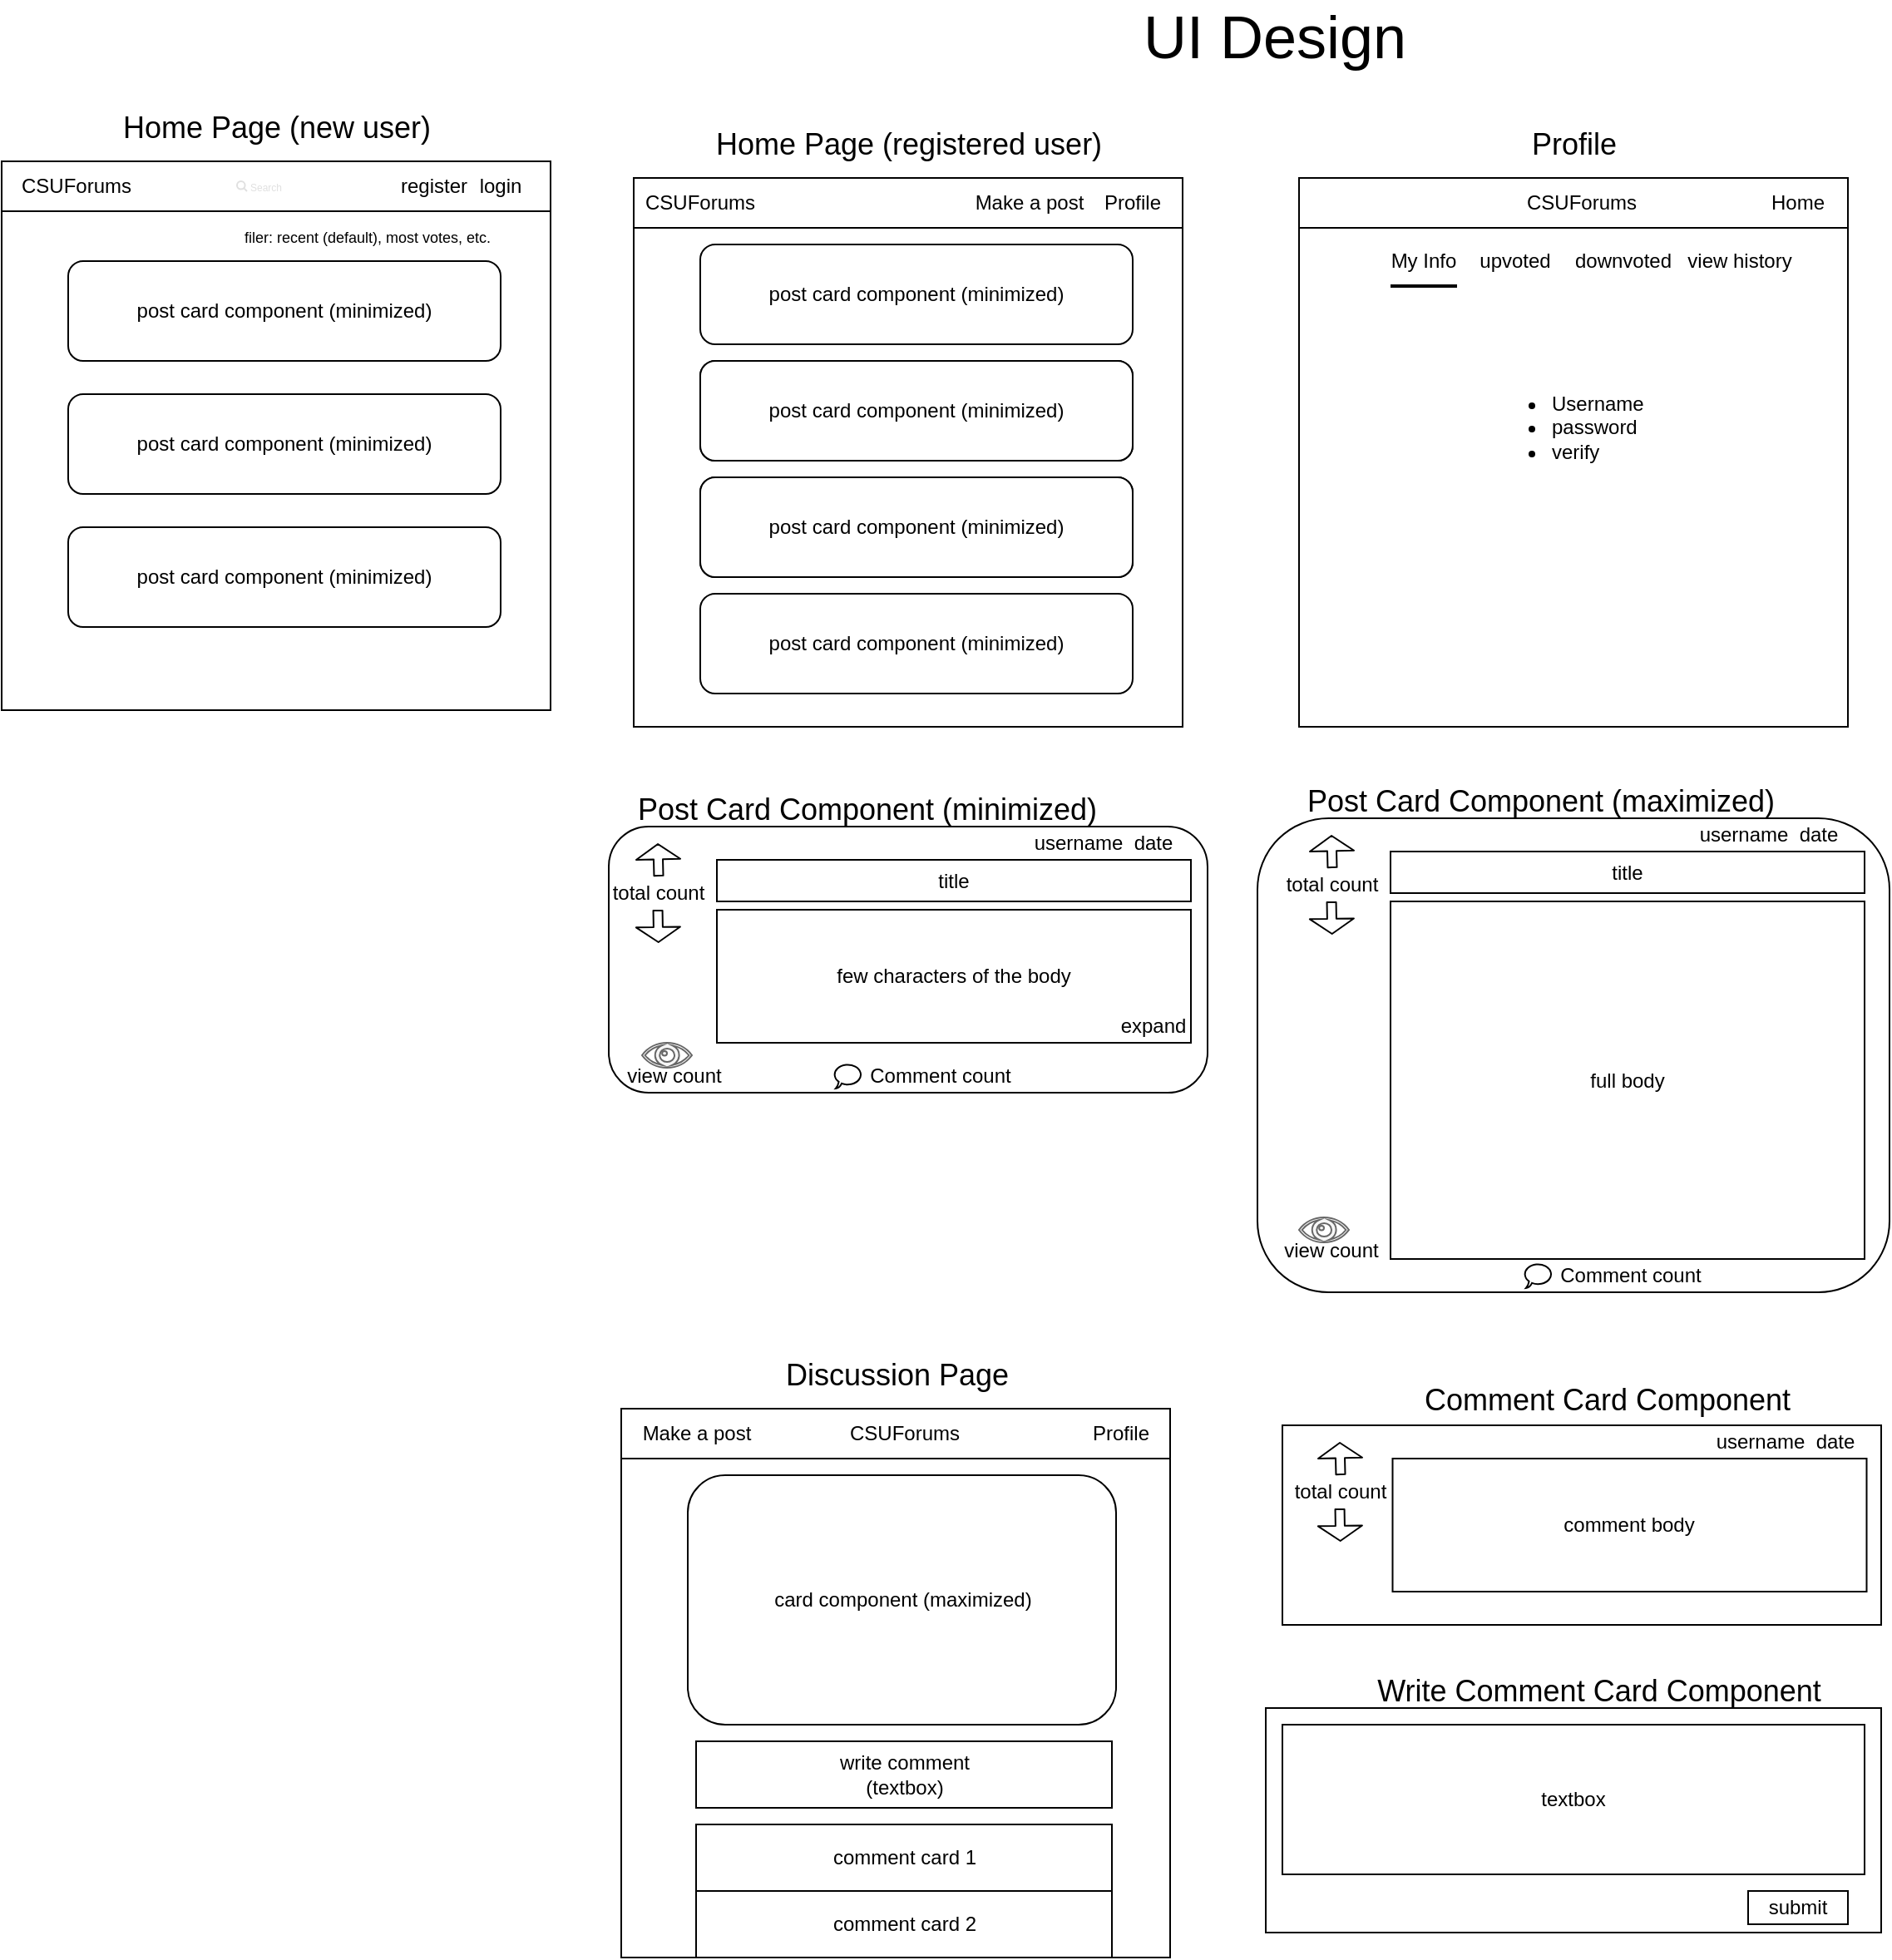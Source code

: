 <mxfile pages="4">
    <diagram id="Z6T3DnKWLvhdPRvYXyMb" name="UI Design">
        <mxGraphModel dx="1728" dy="591" grid="1" gridSize="10" guides="1" tooltips="1" connect="1" arrows="1" fold="1" page="1" pageScale="1" pageWidth="850" pageHeight="1100" math="0" shadow="0">
            <root>
                <mxCell id="0"/>
                <mxCell id="1" parent="0"/>
                <mxCell id="XId45q0S1seHopEYeAWh-126" value="" style="rounded=0;whiteSpace=wrap;html=1;" parent="1" vertex="1">
                    <mxGeometry x="430" y="870" width="360" height="120" as="geometry"/>
                </mxCell>
                <mxCell id="XId45q0S1seHopEYeAWh-1" value="&lt;font style=&quot;font-size: 36px&quot;&gt;UI Design&lt;/font&gt;" style="text;html=1;align=center;verticalAlign=middle;resizable=0;points=[];autosize=1;strokeColor=none;" parent="1" vertex="1">
                    <mxGeometry x="340" y="20" width="170" height="30" as="geometry"/>
                </mxCell>
                <mxCell id="XId45q0S1seHopEYeAWh-3" value="" style="whiteSpace=wrap;html=1;aspect=fixed;" parent="1" vertex="1">
                    <mxGeometry x="40" y="120" width="330" height="330" as="geometry"/>
                </mxCell>
                <mxCell id="XId45q0S1seHopEYeAWh-4" value="" style="rounded=0;whiteSpace=wrap;html=1;" parent="1" vertex="1">
                    <mxGeometry x="40" y="120" width="330" height="30" as="geometry"/>
                </mxCell>
                <mxCell id="XId45q0S1seHopEYeAWh-5" value="post card component (minimized)" style="rounded=1;whiteSpace=wrap;html=1;" parent="1" vertex="1">
                    <mxGeometry x="80" y="160" width="260" height="60" as="geometry"/>
                </mxCell>
                <mxCell id="XId45q0S1seHopEYeAWh-6" value="" style="rounded=1;whiteSpace=wrap;html=1;" parent="1" vertex="1">
                    <mxGeometry x="80" y="230" width="260" height="60" as="geometry"/>
                </mxCell>
                <mxCell id="XId45q0S1seHopEYeAWh-7" value="" style="rounded=1;whiteSpace=wrap;html=1;" parent="1" vertex="1">
                    <mxGeometry x="80" y="300" width="260" height="60" as="geometry"/>
                </mxCell>
                <mxCell id="XId45q0S1seHopEYeAWh-8" value="post card component (minimized)" style="rounded=1;whiteSpace=wrap;html=1;" parent="1" vertex="1">
                    <mxGeometry x="80" y="370" width="260" height="60" as="geometry"/>
                </mxCell>
                <mxCell id="XId45q0S1seHopEYeAWh-9" value="&lt;font style=&quot;font-size: 18px&quot;&gt;Home Page (registered user)&lt;/font&gt;" style="text;html=1;align=center;verticalAlign=middle;resizable=0;points=[];autosize=1;strokeColor=none;" parent="1" vertex="1">
                    <mxGeometry x="80" y="90" width="250" height="20" as="geometry"/>
                </mxCell>
                <mxCell id="XId45q0S1seHopEYeAWh-10" value="Profile&lt;span style=&quot;color: rgba(0 , 0 , 0 , 0) ; font-family: monospace ; font-size: 0px&quot;&gt;%3CmxGraphModel%3E%3Croot%3E%3CmxCell%20id%3D%220%22%2F%3E%3CmxCell%20id%3D%221%22%20parent%3D%220%22%2F%3E%3CmxCell%20id%3D%222%22%20value%3D%22%26lt%3Bfont%20style%3D%26quot%3Bfont-size%3A%2018px%26quot%3B%26gt%3BUI%20Design%26lt%3B%2Ffont%26gt%3B%22%20style%3D%22text%3Bhtml%3D1%3Balign%3Dcenter%3BverticalAlign%3Dmiddle%3Bresizable%3D0%3Bpoints%3D%5B%5D%3Bautosize%3D1%3BstrokeColor%3Dnone%3B%22%20vertex%3D%221%22%20parent%3D%221%22%3E%3CmxGeometry%20x%3D%2210%22%20y%3D%2220%22%20width%3D%2290%22%20height%3D%2220%22%20as%3D%22geometry%22%2F%3E%3C%2FmxCell%3E%3C%2Froot%3E%3C%2FmxGraphModel%3E&lt;/span&gt;" style="text;html=1;strokeColor=none;fillColor=none;align=center;verticalAlign=middle;whiteSpace=wrap;rounded=0;" parent="1" vertex="1">
                    <mxGeometry x="320" y="125" width="40" height="20" as="geometry"/>
                </mxCell>
                <mxCell id="XId45q0S1seHopEYeAWh-11" value="Make a post" style="text;html=1;strokeColor=none;fillColor=none;align=center;verticalAlign=middle;whiteSpace=wrap;rounded=0;" parent="1" vertex="1">
                    <mxGeometry x="242.5" y="125" width="70" height="20" as="geometry"/>
                </mxCell>
                <mxCell id="XId45q0S1seHopEYeAWh-12" value="CSUForums" style="text;html=1;strokeColor=none;fillColor=none;align=center;verticalAlign=middle;whiteSpace=wrap;rounded=0;" parent="1" vertex="1">
                    <mxGeometry x="45" y="125" width="70" height="20" as="geometry"/>
                </mxCell>
                <mxCell id="XId45q0S1seHopEYeAWh-13" value="&lt;font style=&quot;font-size: 18px&quot;&gt;Post Card Component (minimized)&lt;/font&gt;" style="text;html=1;align=center;verticalAlign=middle;resizable=0;points=[];autosize=1;strokeColor=none;" parent="1" vertex="1">
                    <mxGeometry x="35" y="490" width="290" height="20" as="geometry"/>
                </mxCell>
                <mxCell id="XId45q0S1seHopEYeAWh-15" value="" style="whiteSpace=wrap;html=1;aspect=fixed;" parent="1" vertex="1">
                    <mxGeometry x="440" y="120" width="330" height="330" as="geometry"/>
                </mxCell>
                <mxCell id="XId45q0S1seHopEYeAWh-16" value="" style="rounded=0;whiteSpace=wrap;html=1;" parent="1" vertex="1">
                    <mxGeometry x="440" y="120" width="330" height="30" as="geometry"/>
                </mxCell>
                <mxCell id="XId45q0S1seHopEYeAWh-21" value="&lt;font style=&quot;font-size: 18px&quot;&gt;Profile&lt;/font&gt;" style="text;html=1;align=center;verticalAlign=middle;resizable=0;points=[];autosize=1;strokeColor=none;" parent="1" vertex="1">
                    <mxGeometry x="570" y="90" width="70" height="20" as="geometry"/>
                </mxCell>
                <mxCell id="XId45q0S1seHopEYeAWh-22" value="Home" style="text;html=1;strokeColor=none;fillColor=none;align=center;verticalAlign=middle;whiteSpace=wrap;rounded=0;" parent="1" vertex="1">
                    <mxGeometry x="720" y="125" width="40" height="20" as="geometry"/>
                </mxCell>
                <mxCell id="XId45q0S1seHopEYeAWh-24" value="CSUForums" style="text;html=1;strokeColor=none;fillColor=none;align=center;verticalAlign=middle;whiteSpace=wrap;rounded=0;" parent="1" vertex="1">
                    <mxGeometry x="575" y="125" width="70" height="20" as="geometry"/>
                </mxCell>
                <mxCell id="XId45q0S1seHopEYeAWh-32" value="post card component (minimized)" style="rounded=1;whiteSpace=wrap;html=1;" parent="1" vertex="1">
                    <mxGeometry x="80" y="230" width="260" height="60" as="geometry"/>
                </mxCell>
                <mxCell id="XId45q0S1seHopEYeAWh-33" value="post card component (minimized)" style="rounded=1;whiteSpace=wrap;html=1;" parent="1" vertex="1">
                    <mxGeometry x="80" y="300" width="260" height="60" as="geometry"/>
                </mxCell>
                <mxCell id="XId45q0S1seHopEYeAWh-37" value="upvoted" style="text;html=1;strokeColor=none;fillColor=none;align=center;verticalAlign=middle;whiteSpace=wrap;rounded=0;" parent="1" vertex="1">
                    <mxGeometry x="535" y="160" width="70" height="20" as="geometry"/>
                </mxCell>
                <mxCell id="XId45q0S1seHopEYeAWh-38" value="downvoted" style="text;html=1;strokeColor=none;fillColor=none;align=center;verticalAlign=middle;whiteSpace=wrap;rounded=0;" parent="1" vertex="1">
                    <mxGeometry x="600" y="160" width="70" height="20" as="geometry"/>
                </mxCell>
                <mxCell id="XId45q0S1seHopEYeAWh-39" value="view history" style="text;html=1;strokeColor=none;fillColor=none;align=center;verticalAlign=middle;whiteSpace=wrap;rounded=0;" parent="1" vertex="1">
                    <mxGeometry x="670" y="160" width="70" height="20" as="geometry"/>
                </mxCell>
                <mxCell id="XId45q0S1seHopEYeAWh-40" value="" style="line;strokeWidth=2;html=1;" parent="1" vertex="1">
                    <mxGeometry x="495" y="180" width="40" height="10" as="geometry"/>
                </mxCell>
                <mxCell id="XId45q0S1seHopEYeAWh-41" value="My Info" style="text;html=1;strokeColor=none;fillColor=none;align=center;verticalAlign=middle;whiteSpace=wrap;rounded=0;" parent="1" vertex="1">
                    <mxGeometry x="480" y="160" width="70" height="20" as="geometry"/>
                </mxCell>
                <mxCell id="XId45q0S1seHopEYeAWh-42" value="&lt;ul&gt;&lt;li&gt;Username&lt;/li&gt;&lt;li&gt;password&lt;/li&gt;&lt;li&gt;verify&lt;/li&gt;&lt;/ul&gt;" style="text;strokeColor=none;fillColor=none;html=1;whiteSpace=wrap;verticalAlign=middle;overflow=hidden;" parent="1" vertex="1">
                    <mxGeometry x="550" y="230" width="100" height="80" as="geometry"/>
                </mxCell>
                <mxCell id="XId45q0S1seHopEYeAWh-43" value="" style="rounded=1;whiteSpace=wrap;html=1;" parent="1" vertex="1">
                    <mxGeometry x="25" y="510" width="360" height="160" as="geometry"/>
                </mxCell>
                <mxCell id="XId45q0S1seHopEYeAWh-48" value="" style="shape=flexArrow;endArrow=classic;html=1;width=5.517;endSize=2.738;" parent="1" edge="1">
                    <mxGeometry width="50" height="50" relative="1" as="geometry">
                        <mxPoint x="55" y="540" as="sourcePoint"/>
                        <mxPoint x="54.52" y="520" as="targetPoint"/>
                    </mxGeometry>
                </mxCell>
                <mxCell id="XId45q0S1seHopEYeAWh-49" value="" style="shape=flexArrow;endArrow=classic;html=1;width=5.517;endSize=2.683;" parent="1" edge="1">
                    <mxGeometry width="50" height="50" relative="1" as="geometry">
                        <mxPoint x="54.52" y="560" as="sourcePoint"/>
                        <mxPoint x="54.86" y="580" as="targetPoint"/>
                    </mxGeometry>
                </mxCell>
                <mxCell id="XId45q0S1seHopEYeAWh-53" value="total count" style="text;html=1;strokeColor=none;fillColor=none;align=center;verticalAlign=middle;whiteSpace=wrap;rounded=0;" parent="1" vertex="1">
                    <mxGeometry x="25" y="545" width="60" height="10" as="geometry"/>
                </mxCell>
                <mxCell id="XId45q0S1seHopEYeAWh-55" value="title" style="rounded=0;whiteSpace=wrap;html=1;" parent="1" vertex="1">
                    <mxGeometry x="90" y="530" width="285" height="25" as="geometry"/>
                </mxCell>
                <mxCell id="XId45q0S1seHopEYeAWh-56" value="few characters of the body" style="rounded=0;whiteSpace=wrap;html=1;" parent="1" vertex="1">
                    <mxGeometry x="90" y="560" width="285" height="80" as="geometry"/>
                </mxCell>
                <mxCell id="XId45q0S1seHopEYeAWh-57" value="Comment count" style="text;html=1;strokeColor=none;fillColor=none;align=center;verticalAlign=middle;whiteSpace=wrap;rounded=0;" parent="1" vertex="1">
                    <mxGeometry x="177.5" y="650" width="92.5" height="20" as="geometry"/>
                </mxCell>
                <mxCell id="XId45q0S1seHopEYeAWh-59" value="" style="shape=mxgraph.signs.healthcare.eye;html=1;pointerEvents=1;fillColor=#f5f5f5;strokeColor=#666666;verticalLabelPosition=bottom;verticalAlign=top;align=center;fontColor=#333333;" parent="1" vertex="1">
                    <mxGeometry x="45" y="640" width="30" height="15" as="geometry"/>
                </mxCell>
                <mxCell id="XId45q0S1seHopEYeAWh-63" value="view count" style="text;html=1;strokeColor=none;fillColor=none;align=center;verticalAlign=middle;whiteSpace=wrap;rounded=0;" parent="1" vertex="1">
                    <mxGeometry x="32.5" y="655" width="62.5" height="10" as="geometry"/>
                </mxCell>
                <mxCell id="XId45q0S1seHopEYeAWh-71" value="username" style="text;html=1;strokeColor=none;fillColor=none;align=center;verticalAlign=middle;whiteSpace=wrap;rounded=0;" parent="1" vertex="1">
                    <mxGeometry x="300" y="510" width="15" height="20" as="geometry"/>
                </mxCell>
                <mxCell id="XId45q0S1seHopEYeAWh-72" value="&lt;font style=&quot;font-size: 18px&quot;&gt;Post Card Component (maximized)&lt;/font&gt;" style="text;html=1;align=center;verticalAlign=middle;resizable=0;points=[];autosize=1;strokeColor=none;" parent="1" vertex="1">
                    <mxGeometry x="435" y="485" width="300" height="20" as="geometry"/>
                </mxCell>
                <mxCell id="XId45q0S1seHopEYeAWh-73" value="" style="rounded=1;whiteSpace=wrap;html=1;" parent="1" vertex="1">
                    <mxGeometry x="415" y="505" width="380" height="285" as="geometry"/>
                </mxCell>
                <mxCell id="XId45q0S1seHopEYeAWh-74" value="" style="shape=flexArrow;endArrow=classic;html=1;width=5.517;endSize=2.738;" parent="1" edge="1">
                    <mxGeometry width="50" height="50" relative="1" as="geometry">
                        <mxPoint x="460" y="535" as="sourcePoint"/>
                        <mxPoint x="459.52" y="515" as="targetPoint"/>
                    </mxGeometry>
                </mxCell>
                <mxCell id="XId45q0S1seHopEYeAWh-75" value="" style="shape=flexArrow;endArrow=classic;html=1;width=5.517;endSize=2.683;" parent="1" edge="1">
                    <mxGeometry width="50" height="50" relative="1" as="geometry">
                        <mxPoint x="459.52" y="555" as="sourcePoint"/>
                        <mxPoint x="459.86" y="575" as="targetPoint"/>
                    </mxGeometry>
                </mxCell>
                <mxCell id="XId45q0S1seHopEYeAWh-76" value="total count" style="text;html=1;strokeColor=none;fillColor=none;align=center;verticalAlign=middle;whiteSpace=wrap;rounded=0;" parent="1" vertex="1">
                    <mxGeometry x="430" y="540" width="60" height="10" as="geometry"/>
                </mxCell>
                <mxCell id="XId45q0S1seHopEYeAWh-77" value="title" style="rounded=0;whiteSpace=wrap;html=1;" parent="1" vertex="1">
                    <mxGeometry x="495" y="525" width="285" height="25" as="geometry"/>
                </mxCell>
                <mxCell id="XId45q0S1seHopEYeAWh-78" value="full body" style="rounded=0;whiteSpace=wrap;html=1;" parent="1" vertex="1">
                    <mxGeometry x="495" y="555" width="285" height="215" as="geometry"/>
                </mxCell>
                <mxCell id="XId45q0S1seHopEYeAWh-80" value="" style="shape=mxgraph.signs.healthcare.eye;html=1;pointerEvents=1;fillColor=#f5f5f5;strokeColor=#666666;verticalLabelPosition=bottom;verticalAlign=top;align=center;fontColor=#333333;" parent="1" vertex="1">
                    <mxGeometry x="440" y="745" width="30" height="15" as="geometry"/>
                </mxCell>
                <mxCell id="XId45q0S1seHopEYeAWh-81" value="view count" style="text;html=1;strokeColor=none;fillColor=none;align=center;verticalAlign=middle;whiteSpace=wrap;rounded=0;" parent="1" vertex="1">
                    <mxGeometry x="427.5" y="760" width="62.5" height="10" as="geometry"/>
                </mxCell>
                <mxCell id="XId45q0S1seHopEYeAWh-85" value="" style="whiteSpace=wrap;html=1;shape=mxgraph.basic.oval_callout" parent="1" vertex="1">
                    <mxGeometry x="160" y="652.5" width="17.5" height="15" as="geometry"/>
                </mxCell>
                <mxCell id="XId45q0S1seHopEYeAWh-87" value="Comment count" style="text;html=1;strokeColor=none;fillColor=none;align=center;verticalAlign=middle;whiteSpace=wrap;rounded=0;" parent="1" vertex="1">
                    <mxGeometry x="592.5" y="770" width="92.5" height="20" as="geometry"/>
                </mxCell>
                <mxCell id="XId45q0S1seHopEYeAWh-88" value="" style="whiteSpace=wrap;html=1;shape=mxgraph.basic.oval_callout" parent="1" vertex="1">
                    <mxGeometry x="575" y="772.5" width="17.5" height="15" as="geometry"/>
                </mxCell>
                <mxCell id="XId45q0S1seHopEYeAWh-89" value="expand" style="text;html=1;strokeColor=none;fillColor=none;align=center;verticalAlign=middle;whiteSpace=wrap;rounded=0;" parent="1" vertex="1">
                    <mxGeometry x="345" y="620" width="15" height="20" as="geometry"/>
                </mxCell>
                <mxCell id="XId45q0S1seHopEYeAWh-90" value="date" style="text;html=1;strokeColor=none;fillColor=none;align=center;verticalAlign=middle;whiteSpace=wrap;rounded=0;" parent="1" vertex="1">
                    <mxGeometry x="345" y="510" width="15" height="20" as="geometry"/>
                </mxCell>
                <mxCell id="XId45q0S1seHopEYeAWh-95" value="username" style="text;html=1;strokeColor=none;fillColor=none;align=center;verticalAlign=middle;whiteSpace=wrap;rounded=0;" parent="1" vertex="1">
                    <mxGeometry x="700" y="505" width="15" height="20" as="geometry"/>
                </mxCell>
                <mxCell id="XId45q0S1seHopEYeAWh-96" value="date" style="text;html=1;strokeColor=none;fillColor=none;align=center;verticalAlign=middle;whiteSpace=wrap;rounded=0;" parent="1" vertex="1">
                    <mxGeometry x="745" y="505" width="15" height="20" as="geometry"/>
                </mxCell>
                <mxCell id="XId45q0S1seHopEYeAWh-97" value="" style="whiteSpace=wrap;html=1;aspect=fixed;" parent="1" vertex="1">
                    <mxGeometry x="32.5" y="860" width="330" height="330" as="geometry"/>
                </mxCell>
                <mxCell id="XId45q0S1seHopEYeAWh-98" value="" style="rounded=0;whiteSpace=wrap;html=1;" parent="1" vertex="1">
                    <mxGeometry x="32.5" y="860" width="330" height="30" as="geometry"/>
                </mxCell>
                <mxCell id="XId45q0S1seHopEYeAWh-99" value="card component (maximized)" style="rounded=1;whiteSpace=wrap;html=1;" parent="1" vertex="1">
                    <mxGeometry x="72.5" y="900" width="257.5" height="150" as="geometry"/>
                </mxCell>
                <mxCell id="XId45q0S1seHopEYeAWh-103" value="&lt;font style=&quot;font-size: 18px&quot;&gt;Discussion Page&lt;/font&gt;" style="text;html=1;align=center;verticalAlign=middle;resizable=0;points=[];autosize=1;strokeColor=none;" parent="1" vertex="1">
                    <mxGeometry x="122.5" y="830" width="150" height="20" as="geometry"/>
                </mxCell>
                <mxCell id="XId45q0S1seHopEYeAWh-104" value="Profile&lt;span style=&quot;color: rgba(0 , 0 , 0 , 0) ; font-family: monospace ; font-size: 0px&quot;&gt;%3CmxGraphModel%3E%3Croot%3E%3CmxCell%20id%3D%220%22%2F%3E%3CmxCell%20id%3D%221%22%20parent%3D%220%22%2F%3E%3CmxCell%20id%3D%222%22%20value%3D%22%26lt%3Bfont%20style%3D%26quot%3Bfont-size%3A%2018px%26quot%3B%26gt%3BUI%20Design%26lt%3B%2Ffont%26gt%3B%22%20style%3D%22text%3Bhtml%3D1%3Balign%3Dcenter%3BverticalAlign%3Dmiddle%3Bresizable%3D0%3Bpoints%3D%5B%5D%3Bautosize%3D1%3BstrokeColor%3Dnone%3B%22%20vertex%3D%221%22%20parent%3D%221%22%3E%3CmxGeometry%20x%3D%2210%22%20y%3D%2220%22%20width%3D%2290%22%20height%3D%2220%22%20as%3D%22geometry%22%2F%3E%3C%2FmxCell%3E%3C%2Froot%3E%3C%2FmxGraphModel%3E&lt;/span&gt;" style="text;html=1;strokeColor=none;fillColor=none;align=center;verticalAlign=middle;whiteSpace=wrap;rounded=0;" parent="1" vertex="1">
                    <mxGeometry x="312.5" y="865" width="40" height="20" as="geometry"/>
                </mxCell>
                <mxCell id="XId45q0S1seHopEYeAWh-105" value="Make a post" style="text;html=1;strokeColor=none;fillColor=none;align=center;verticalAlign=middle;whiteSpace=wrap;rounded=0;" parent="1" vertex="1">
                    <mxGeometry x="42.5" y="865" width="70" height="20" as="geometry"/>
                </mxCell>
                <mxCell id="XId45q0S1seHopEYeAWh-106" value="CSUForums" style="text;html=1;strokeColor=none;fillColor=none;align=center;verticalAlign=middle;whiteSpace=wrap;rounded=0;" parent="1" vertex="1">
                    <mxGeometry x="167.5" y="865" width="70" height="20" as="geometry"/>
                </mxCell>
                <mxCell id="XId45q0S1seHopEYeAWh-109" value="write comment&lt;br&gt;(textbox)" style="rounded=0;whiteSpace=wrap;html=1;" parent="1" vertex="1">
                    <mxGeometry x="77.5" y="1060" width="250" height="40" as="geometry"/>
                </mxCell>
                <mxCell id="XId45q0S1seHopEYeAWh-111" value="comment card 1" style="rounded=0;whiteSpace=wrap;html=1;" parent="1" vertex="1">
                    <mxGeometry x="77.5" y="1110" width="250" height="40" as="geometry"/>
                </mxCell>
                <mxCell id="XId45q0S1seHopEYeAWh-112" value="&lt;font style=&quot;font-size: 18px&quot;&gt;Comment Card Component&lt;/font&gt;" style="text;html=1;align=center;verticalAlign=middle;resizable=0;points=[];autosize=1;strokeColor=none;" parent="1" vertex="1">
                    <mxGeometry x="505" y="845" width="240" height="20" as="geometry"/>
                </mxCell>
                <mxCell id="XId45q0S1seHopEYeAWh-114" value="" style="shape=flexArrow;endArrow=classic;html=1;width=5.517;endSize=2.738;" parent="1" edge="1">
                    <mxGeometry width="50" height="50" relative="1" as="geometry">
                        <mxPoint x="465" y="900" as="sourcePoint"/>
                        <mxPoint x="464.52" y="880" as="targetPoint"/>
                    </mxGeometry>
                </mxCell>
                <mxCell id="XId45q0S1seHopEYeAWh-115" value="" style="shape=flexArrow;endArrow=classic;html=1;width=5.517;endSize=2.683;" parent="1" edge="1">
                    <mxGeometry width="50" height="50" relative="1" as="geometry">
                        <mxPoint x="464.52" y="920" as="sourcePoint"/>
                        <mxPoint x="464.86" y="940" as="targetPoint"/>
                    </mxGeometry>
                </mxCell>
                <mxCell id="XId45q0S1seHopEYeAWh-116" value="total count" style="text;html=1;strokeColor=none;fillColor=none;align=center;verticalAlign=middle;whiteSpace=wrap;rounded=0;" parent="1" vertex="1">
                    <mxGeometry x="435" y="905" width="60" height="10" as="geometry"/>
                </mxCell>
                <mxCell id="XId45q0S1seHopEYeAWh-118" value="comment body" style="rounded=0;whiteSpace=wrap;html=1;" parent="1" vertex="1">
                    <mxGeometry x="496.25" y="890" width="285" height="80" as="geometry"/>
                </mxCell>
                <mxCell id="XId45q0S1seHopEYeAWh-122" value="username" style="text;html=1;strokeColor=none;fillColor=none;align=center;verticalAlign=middle;whiteSpace=wrap;rounded=0;" parent="1" vertex="1">
                    <mxGeometry x="710" y="870" width="15" height="20" as="geometry"/>
                </mxCell>
                <mxCell id="XId45q0S1seHopEYeAWh-125" value="date" style="text;html=1;strokeColor=none;fillColor=none;align=center;verticalAlign=middle;whiteSpace=wrap;rounded=0;" parent="1" vertex="1">
                    <mxGeometry x="755" y="870" width="15" height="20" as="geometry"/>
                </mxCell>
                <mxCell id="8osFbQl374C7OsT0EhvQ-1" value="comment card 2" style="rounded=0;whiteSpace=wrap;html=1;" parent="1" vertex="1">
                    <mxGeometry x="77.5" y="1150" width="250" height="40" as="geometry"/>
                </mxCell>
                <mxCell id="8osFbQl374C7OsT0EhvQ-2" value="" style="rounded=0;whiteSpace=wrap;html=1;" parent="1" vertex="1">
                    <mxGeometry x="420" y="1040" width="370" height="135" as="geometry"/>
                </mxCell>
                <mxCell id="8osFbQl374C7OsT0EhvQ-3" value="&lt;font style=&quot;font-size: 18px&quot;&gt;Write Comment Card Component&lt;/font&gt;" style="text;html=1;align=center;verticalAlign=middle;resizable=0;points=[];autosize=1;strokeColor=none;" parent="1" vertex="1">
                    <mxGeometry x="480" y="1020" width="280" height="20" as="geometry"/>
                </mxCell>
                <mxCell id="8osFbQl374C7OsT0EhvQ-7" value="textbox" style="rounded=0;whiteSpace=wrap;html=1;" parent="1" vertex="1">
                    <mxGeometry x="430" y="1050" width="350" height="90" as="geometry"/>
                </mxCell>
                <mxCell id="8osFbQl374C7OsT0EhvQ-10" value="submit" style="rounded=0;whiteSpace=wrap;html=1;" parent="1" vertex="1">
                    <mxGeometry x="710" y="1150" width="60" height="20" as="geometry"/>
                </mxCell>
                <mxCell id="2" value="" style="whiteSpace=wrap;html=1;aspect=fixed;" vertex="1" parent="1">
                    <mxGeometry x="-340" y="110" width="330" height="330" as="geometry"/>
                </mxCell>
                <mxCell id="3" value="" style="rounded=0;whiteSpace=wrap;html=1;" vertex="1" parent="1">
                    <mxGeometry x="-340" y="110" width="330" height="30" as="geometry"/>
                </mxCell>
                <mxCell id="7" value="post card component (minimized)" style="rounded=1;whiteSpace=wrap;html=1;" vertex="1" parent="1">
                    <mxGeometry x="-300" y="330" width="260" height="60" as="geometry"/>
                </mxCell>
                <mxCell id="8" value="&lt;font style=&quot;font-size: 18px&quot;&gt;Home Page (new user)&lt;/font&gt;" style="text;html=1;align=center;verticalAlign=middle;resizable=0;points=[];autosize=1;strokeColor=none;" vertex="1" parent="1">
                    <mxGeometry x="-275" y="80" width="200" height="20" as="geometry"/>
                </mxCell>
                <mxCell id="9" value="login" style="text;html=1;strokeColor=none;fillColor=none;align=center;verticalAlign=middle;whiteSpace=wrap;rounded=0;" vertex="1" parent="1">
                    <mxGeometry x="-60" y="115" width="40" height="20" as="geometry"/>
                </mxCell>
                <mxCell id="11" value="CSUForums" style="text;html=1;strokeColor=none;fillColor=none;align=center;verticalAlign=middle;whiteSpace=wrap;rounded=0;" vertex="1" parent="1">
                    <mxGeometry x="-330" y="115" width="70" height="20" as="geometry"/>
                </mxCell>
                <mxCell id="12" value="post card component (minimized)" style="rounded=1;whiteSpace=wrap;html=1;" vertex="1" parent="1">
                    <mxGeometry x="-300" y="170" width="260" height="60" as="geometry"/>
                </mxCell>
                <mxCell id="13" value="post card component (minimized)" style="rounded=1;whiteSpace=wrap;html=1;" vertex="1" parent="1">
                    <mxGeometry x="-300" y="250" width="260" height="60" as="geometry"/>
                </mxCell>
                <mxCell id="14" value="register" style="text;html=1;strokeColor=none;fillColor=none;align=center;verticalAlign=middle;whiteSpace=wrap;rounded=0;" vertex="1" parent="1">
                    <mxGeometry x="-100" y="115" width="40" height="20" as="geometry"/>
                </mxCell>
                <mxCell id="16" value="" style="shape=rect;strokeColor=none;fillColor=none;" vertex="1" parent="1">
                    <mxGeometry x="-250" y="115" width="137" height="20" as="geometry"/>
                </mxCell>
                <mxCell id="17" value="" style="html=1;strokeWidth=1;shadow=0;dashed=0;shape=mxgraph.ios7ui.marginRect;rx=3;ry=3;rectMargin=5;strokeColor=none;" vertex="1" parent="16">
                    <mxGeometry width="137" height="20" as="geometry"/>
                </mxCell>
                <mxCell id="18" value="Search" style="shape=mxgraph.ios7.icons.looking_glass;strokeColor=#e0e0e0;fillColor=none;fontColor=#e0e0e0;labelPosition=right;verticalLabelPosition=middle;align=left;verticalAlign=middle;fontSize=6;fontStyle=0;spacingTop=2;" vertex="1" parent="16">
                    <mxGeometry x="0.5" y="0.5" width="6" height="6" relative="1" as="geometry">
                        <mxPoint x="-17" y="-3" as="offset"/>
                    </mxGeometry>
                </mxCell>
                <mxCell id="22" value="&lt;font style=&quot;font-size: 9px&quot;&gt;filer: recent (default), most votes, etc.&lt;br&gt;&lt;/font&gt;" style="text;html=1;strokeColor=none;fillColor=none;align=center;verticalAlign=middle;whiteSpace=wrap;rounded=0;" vertex="1" parent="1">
                    <mxGeometry x="-200" y="145" width="160" height="20" as="geometry"/>
                </mxCell>
            </root>
        </mxGraphModel>
    </diagram>
    <diagram id="l8Y6YyyhgrC-x_ocYLbs" name="Database Design">
        <mxGraphModel dx="1107" dy="902" grid="1" gridSize="10" guides="1" tooltips="1" connect="1" arrows="1" fold="1" page="1" pageScale="1" pageWidth="850" pageHeight="1100" math="0" shadow="0">
            <root>
                <mxCell id="GSYnNAoyOlq5wy5UmiM3-0"/>
                <mxCell id="GSYnNAoyOlq5wy5UmiM3-1" parent="GSYnNAoyOlq5wy5UmiM3-0"/>
                <mxCell id="bLPFvPyTOIOqSBMOL_Vs-0" value="Users" style="shape=table;startSize=30;container=1;collapsible=1;childLayout=tableLayout;fixedRows=1;rowLines=0;fontStyle=1;align=center;resizeLast=1;" parent="GSYnNAoyOlq5wy5UmiM3-1" vertex="1">
                    <mxGeometry x="40" y="60" width="180" height="160" as="geometry"/>
                </mxCell>
                <mxCell id="bLPFvPyTOIOqSBMOL_Vs-1" value="" style="shape=partialRectangle;collapsible=0;dropTarget=0;pointerEvents=0;fillColor=none;top=0;left=0;bottom=1;right=0;points=[[0,0.5],[1,0.5]];portConstraint=eastwest;" parent="bLPFvPyTOIOqSBMOL_Vs-0" vertex="1">
                    <mxGeometry y="30" width="180" height="30" as="geometry"/>
                </mxCell>
                <mxCell id="bLPFvPyTOIOqSBMOL_Vs-2" value="PK" style="shape=partialRectangle;connectable=0;fillColor=none;top=0;left=0;bottom=0;right=0;fontStyle=1;overflow=hidden;" parent="bLPFvPyTOIOqSBMOL_Vs-1" vertex="1">
                    <mxGeometry width="30" height="30" as="geometry"/>
                </mxCell>
                <mxCell id="bLPFvPyTOIOqSBMOL_Vs-3" value="UserID" style="shape=partialRectangle;connectable=0;fillColor=none;top=0;left=0;bottom=0;right=0;align=left;spacingLeft=6;fontStyle=5;overflow=hidden;" parent="bLPFvPyTOIOqSBMOL_Vs-1" vertex="1">
                    <mxGeometry x="30" width="150" height="30" as="geometry"/>
                </mxCell>
                <mxCell id="bLPFvPyTOIOqSBMOL_Vs-4" value="" style="shape=partialRectangle;collapsible=0;dropTarget=0;pointerEvents=0;fillColor=none;top=0;left=0;bottom=0;right=0;points=[[0,0.5],[1,0.5]];portConstraint=eastwest;" parent="bLPFvPyTOIOqSBMOL_Vs-0" vertex="1">
                    <mxGeometry y="60" width="180" height="30" as="geometry"/>
                </mxCell>
                <mxCell id="bLPFvPyTOIOqSBMOL_Vs-5" value="" style="shape=partialRectangle;connectable=0;fillColor=none;top=0;left=0;bottom=0;right=0;editable=1;overflow=hidden;" parent="bLPFvPyTOIOqSBMOL_Vs-4" vertex="1">
                    <mxGeometry width="30" height="30" as="geometry"/>
                </mxCell>
                <mxCell id="bLPFvPyTOIOqSBMOL_Vs-6" value="Username    " style="shape=partialRectangle;connectable=0;fillColor=none;top=0;left=0;bottom=0;right=0;align=left;spacingLeft=6;overflow=hidden;" parent="bLPFvPyTOIOqSBMOL_Vs-4" vertex="1">
                    <mxGeometry x="30" width="150" height="30" as="geometry"/>
                </mxCell>
                <mxCell id="bLPFvPyTOIOqSBMOL_Vs-7" value="" style="shape=partialRectangle;collapsible=0;dropTarget=0;pointerEvents=0;fillColor=none;top=0;left=0;bottom=0;right=0;points=[[0,0.5],[1,0.5]];portConstraint=eastwest;" parent="bLPFvPyTOIOqSBMOL_Vs-0" vertex="1">
                    <mxGeometry y="90" width="180" height="30" as="geometry"/>
                </mxCell>
                <mxCell id="bLPFvPyTOIOqSBMOL_Vs-8" value="" style="shape=partialRectangle;connectable=0;fillColor=none;top=0;left=0;bottom=0;right=0;editable=1;overflow=hidden;" parent="bLPFvPyTOIOqSBMOL_Vs-7" vertex="1">
                    <mxGeometry width="30" height="30" as="geometry"/>
                </mxCell>
                <mxCell id="bLPFvPyTOIOqSBMOL_Vs-9" value="Password" style="shape=partialRectangle;connectable=0;fillColor=none;top=0;left=0;bottom=0;right=0;align=left;spacingLeft=6;overflow=hidden;" parent="bLPFvPyTOIOqSBMOL_Vs-7" vertex="1">
                    <mxGeometry x="30" width="150" height="30" as="geometry"/>
                </mxCell>
                <mxCell id="bLPFvPyTOIOqSBMOL_Vs-10" value="" style="shape=partialRectangle;collapsible=0;dropTarget=0;pointerEvents=0;fillColor=none;top=0;left=0;bottom=0;right=0;points=[[0,0.5],[1,0.5]];portConstraint=eastwest;" parent="bLPFvPyTOIOqSBMOL_Vs-0" vertex="1">
                    <mxGeometry y="120" width="180" height="30" as="geometry"/>
                </mxCell>
                <mxCell id="bLPFvPyTOIOqSBMOL_Vs-11" value="" style="shape=partialRectangle;connectable=0;fillColor=none;top=0;left=0;bottom=0;right=0;editable=1;overflow=hidden;" parent="bLPFvPyTOIOqSBMOL_Vs-10" vertex="1">
                    <mxGeometry width="30" height="30" as="geometry"/>
                </mxCell>
                <mxCell id="bLPFvPyTOIOqSBMOL_Vs-12" value="Verified" style="shape=partialRectangle;connectable=0;fillColor=none;top=0;left=0;bottom=0;right=0;align=left;spacingLeft=6;overflow=hidden;" parent="bLPFvPyTOIOqSBMOL_Vs-10" vertex="1">
                    <mxGeometry x="30" width="150" height="30" as="geometry"/>
                </mxCell>
                <mxCell id="bLPFvPyTOIOqSBMOL_Vs-14" value="Posts" style="shape=table;startSize=30;container=1;collapsible=1;childLayout=tableLayout;fixedRows=1;rowLines=0;fontStyle=1;align=center;resizeLast=1;" parent="GSYnNAoyOlq5wy5UmiM3-1" vertex="1">
                    <mxGeometry x="20" y="390" width="180" height="240" as="geometry"/>
                </mxCell>
                <mxCell id="bLPFvPyTOIOqSBMOL_Vs-15" value="" style="shape=partialRectangle;collapsible=0;dropTarget=0;pointerEvents=0;fillColor=none;top=0;left=0;bottom=1;right=0;points=[[0,0.5],[1,0.5]];portConstraint=eastwest;" parent="bLPFvPyTOIOqSBMOL_Vs-14" vertex="1">
                    <mxGeometry y="30" width="180" height="30" as="geometry"/>
                </mxCell>
                <mxCell id="bLPFvPyTOIOqSBMOL_Vs-16" value="PK" style="shape=partialRectangle;connectable=0;fillColor=none;top=0;left=0;bottom=0;right=0;fontStyle=1;overflow=hidden;" parent="bLPFvPyTOIOqSBMOL_Vs-15" vertex="1">
                    <mxGeometry width="30" height="30" as="geometry"/>
                </mxCell>
                <mxCell id="bLPFvPyTOIOqSBMOL_Vs-17" value="PostID" style="shape=partialRectangle;connectable=0;fillColor=none;top=0;left=0;bottom=0;right=0;align=left;spacingLeft=6;fontStyle=5;overflow=hidden;" parent="bLPFvPyTOIOqSBMOL_Vs-15" vertex="1">
                    <mxGeometry x="30" width="150" height="30" as="geometry"/>
                </mxCell>
                <mxCell id="bLPFvPyTOIOqSBMOL_Vs-18" value="" style="shape=partialRectangle;collapsible=0;dropTarget=0;pointerEvents=0;fillColor=none;top=0;left=0;bottom=0;right=0;points=[[0,0.5],[1,0.5]];portConstraint=eastwest;" parent="bLPFvPyTOIOqSBMOL_Vs-14" vertex="1">
                    <mxGeometry y="60" width="180" height="30" as="geometry"/>
                </mxCell>
                <mxCell id="bLPFvPyTOIOqSBMOL_Vs-19" value="FK" style="shape=partialRectangle;connectable=0;fillColor=none;top=0;left=0;bottom=0;right=0;editable=1;overflow=hidden;" parent="bLPFvPyTOIOqSBMOL_Vs-18" vertex="1">
                    <mxGeometry width="30" height="30" as="geometry"/>
                </mxCell>
                <mxCell id="bLPFvPyTOIOqSBMOL_Vs-20" value="UserID" style="shape=partialRectangle;connectable=0;fillColor=none;top=0;left=0;bottom=0;right=0;align=left;spacingLeft=6;overflow=hidden;" parent="bLPFvPyTOIOqSBMOL_Vs-18" vertex="1">
                    <mxGeometry x="30" width="150" height="30" as="geometry"/>
                </mxCell>
                <mxCell id="bLPFvPyTOIOqSBMOL_Vs-24" value="" style="shape=partialRectangle;collapsible=0;dropTarget=0;pointerEvents=0;fillColor=none;top=0;left=0;bottom=0;right=0;points=[[0,0.5],[1,0.5]];portConstraint=eastwest;" parent="bLPFvPyTOIOqSBMOL_Vs-14" vertex="1">
                    <mxGeometry y="90" width="180" height="30" as="geometry"/>
                </mxCell>
                <mxCell id="bLPFvPyTOIOqSBMOL_Vs-25" value="" style="shape=partialRectangle;connectable=0;fillColor=none;top=0;left=0;bottom=0;right=0;editable=1;overflow=hidden;" parent="bLPFvPyTOIOqSBMOL_Vs-24" vertex="1">
                    <mxGeometry width="30" height="30" as="geometry"/>
                </mxCell>
                <mxCell id="bLPFvPyTOIOqSBMOL_Vs-26" value="Title" style="shape=partialRectangle;connectable=0;fillColor=none;top=0;left=0;bottom=0;right=0;align=left;spacingLeft=6;overflow=hidden;" parent="bLPFvPyTOIOqSBMOL_Vs-24" vertex="1">
                    <mxGeometry x="30" width="150" height="30" as="geometry"/>
                </mxCell>
                <mxCell id="FDbLjJYa_c3rl3cqd_hb-0" value="" style="shape=partialRectangle;collapsible=0;dropTarget=0;pointerEvents=0;fillColor=none;top=0;left=0;bottom=0;right=0;points=[[0,0.5],[1,0.5]];portConstraint=eastwest;" parent="bLPFvPyTOIOqSBMOL_Vs-14" vertex="1">
                    <mxGeometry y="120" width="180" height="30" as="geometry"/>
                </mxCell>
                <mxCell id="FDbLjJYa_c3rl3cqd_hb-1" value="" style="shape=partialRectangle;connectable=0;fillColor=none;top=0;left=0;bottom=0;right=0;editable=1;overflow=hidden;" parent="FDbLjJYa_c3rl3cqd_hb-0" vertex="1">
                    <mxGeometry width="30" height="30" as="geometry"/>
                </mxCell>
                <mxCell id="FDbLjJYa_c3rl3cqd_hb-2" value="Body" style="shape=partialRectangle;connectable=0;fillColor=none;top=0;left=0;bottom=0;right=0;align=left;spacingLeft=6;overflow=hidden;" parent="FDbLjJYa_c3rl3cqd_hb-0" vertex="1">
                    <mxGeometry x="30" width="150" height="30" as="geometry"/>
                </mxCell>
                <mxCell id="FDbLjJYa_c3rl3cqd_hb-3" value="" style="shape=partialRectangle;collapsible=0;dropTarget=0;pointerEvents=0;fillColor=none;top=0;left=0;bottom=0;right=0;points=[[0,0.5],[1,0.5]];portConstraint=eastwest;" parent="bLPFvPyTOIOqSBMOL_Vs-14" vertex="1">
                    <mxGeometry y="150" width="180" height="30" as="geometry"/>
                </mxCell>
                <mxCell id="FDbLjJYa_c3rl3cqd_hb-4" value="" style="shape=partialRectangle;connectable=0;fillColor=none;top=0;left=0;bottom=0;right=0;editable=1;overflow=hidden;" parent="FDbLjJYa_c3rl3cqd_hb-3" vertex="1">
                    <mxGeometry width="30" height="30" as="geometry"/>
                </mxCell>
                <mxCell id="FDbLjJYa_c3rl3cqd_hb-5" value="Created_Date" style="shape=partialRectangle;connectable=0;fillColor=none;top=0;left=0;bottom=0;right=0;align=left;spacingLeft=6;overflow=hidden;" parent="FDbLjJYa_c3rl3cqd_hb-3" vertex="1">
                    <mxGeometry x="30" width="150" height="30" as="geometry"/>
                </mxCell>
                <mxCell id="FDbLjJYa_c3rl3cqd_hb-6" value="" style="shape=partialRectangle;collapsible=0;dropTarget=0;pointerEvents=0;fillColor=none;top=0;left=0;bottom=0;right=0;points=[[0,0.5],[1,0.5]];portConstraint=eastwest;" parent="bLPFvPyTOIOqSBMOL_Vs-14" vertex="1">
                    <mxGeometry y="180" width="180" height="30" as="geometry"/>
                </mxCell>
                <mxCell id="FDbLjJYa_c3rl3cqd_hb-7" value="" style="shape=partialRectangle;connectable=0;fillColor=none;top=0;left=0;bottom=0;right=0;editable=1;overflow=hidden;" parent="FDbLjJYa_c3rl3cqd_hb-6" vertex="1">
                    <mxGeometry width="30" height="30" as="geometry"/>
                </mxCell>
                <mxCell id="FDbLjJYa_c3rl3cqd_hb-8" value="Edited_Date" style="shape=partialRectangle;connectable=0;fillColor=none;top=0;left=0;bottom=0;right=0;align=left;spacingLeft=6;overflow=hidden;" parent="FDbLjJYa_c3rl3cqd_hb-6" vertex="1">
                    <mxGeometry x="30" width="150" height="30" as="geometry"/>
                </mxCell>
                <mxCell id="AoUdtBYS1rWbbObA7mXE-14" value="" style="shape=partialRectangle;collapsible=0;dropTarget=0;pointerEvents=0;fillColor=none;top=0;left=0;bottom=0;right=0;points=[[0,0.5],[1,0.5]];portConstraint=eastwest;" parent="bLPFvPyTOIOqSBMOL_Vs-14" vertex="1">
                    <mxGeometry y="210" width="180" height="30" as="geometry"/>
                </mxCell>
                <mxCell id="AoUdtBYS1rWbbObA7mXE-15" value="" style="shape=partialRectangle;connectable=0;fillColor=none;top=0;left=0;bottom=0;right=0;editable=1;overflow=hidden;" parent="AoUdtBYS1rWbbObA7mXE-14" vertex="1">
                    <mxGeometry width="30" height="30" as="geometry"/>
                </mxCell>
                <mxCell id="AoUdtBYS1rWbbObA7mXE-16" value="View_count" style="shape=partialRectangle;connectable=0;fillColor=none;top=0;left=0;bottom=0;right=0;align=left;spacingLeft=6;overflow=hidden;" parent="AoUdtBYS1rWbbObA7mXE-14" vertex="1">
                    <mxGeometry x="30" width="150" height="30" as="geometry"/>
                </mxCell>
                <mxCell id="bLPFvPyTOIOqSBMOL_Vs-27" value="Comments" style="shape=table;startSize=30;container=1;collapsible=1;childLayout=tableLayout;fixedRows=1;rowLines=0;fontStyle=1;align=center;resizeLast=1;" parent="GSYnNAoyOlq5wy5UmiM3-1" vertex="1">
                    <mxGeometry x="450" y="30" width="180" height="220" as="geometry"/>
                </mxCell>
                <mxCell id="bLPFvPyTOIOqSBMOL_Vs-28" value="" style="shape=partialRectangle;collapsible=0;dropTarget=0;pointerEvents=0;fillColor=none;top=0;left=0;bottom=1;right=0;points=[[0,0.5],[1,0.5]];portConstraint=eastwest;" parent="bLPFvPyTOIOqSBMOL_Vs-27" vertex="1">
                    <mxGeometry y="30" width="180" height="30" as="geometry"/>
                </mxCell>
                <mxCell id="bLPFvPyTOIOqSBMOL_Vs-29" value="PK" style="shape=partialRectangle;connectable=0;fillColor=none;top=0;left=0;bottom=0;right=0;fontStyle=1;overflow=hidden;" parent="bLPFvPyTOIOqSBMOL_Vs-28" vertex="1">
                    <mxGeometry width="30" height="30" as="geometry"/>
                </mxCell>
                <mxCell id="bLPFvPyTOIOqSBMOL_Vs-30" value="CommentID" style="shape=partialRectangle;connectable=0;fillColor=none;top=0;left=0;bottom=0;right=0;align=left;spacingLeft=6;fontStyle=5;overflow=hidden;" parent="bLPFvPyTOIOqSBMOL_Vs-28" vertex="1">
                    <mxGeometry x="30" width="150" height="30" as="geometry"/>
                </mxCell>
                <mxCell id="bLPFvPyTOIOqSBMOL_Vs-31" value="" style="shape=partialRectangle;collapsible=0;dropTarget=0;pointerEvents=0;fillColor=none;top=0;left=0;bottom=0;right=0;points=[[0,0.5],[1,0.5]];portConstraint=eastwest;" parent="bLPFvPyTOIOqSBMOL_Vs-27" vertex="1">
                    <mxGeometry y="60" width="180" height="30" as="geometry"/>
                </mxCell>
                <mxCell id="bLPFvPyTOIOqSBMOL_Vs-32" value="FK" style="shape=partialRectangle;connectable=0;fillColor=none;top=0;left=0;bottom=0;right=0;editable=1;overflow=hidden;" parent="bLPFvPyTOIOqSBMOL_Vs-31" vertex="1">
                    <mxGeometry width="30" height="30" as="geometry"/>
                </mxCell>
                <mxCell id="bLPFvPyTOIOqSBMOL_Vs-33" value="UserID" style="shape=partialRectangle;connectable=0;fillColor=none;top=0;left=0;bottom=0;right=0;align=left;spacingLeft=6;overflow=hidden;" parent="bLPFvPyTOIOqSBMOL_Vs-31" vertex="1">
                    <mxGeometry x="30" width="150" height="30" as="geometry"/>
                </mxCell>
                <mxCell id="bLPFvPyTOIOqSBMOL_Vs-34" value="" style="shape=partialRectangle;collapsible=0;dropTarget=0;pointerEvents=0;fillColor=none;top=0;left=0;bottom=0;right=0;points=[[0,0.5],[1,0.5]];portConstraint=eastwest;" parent="bLPFvPyTOIOqSBMOL_Vs-27" vertex="1">
                    <mxGeometry y="90" width="180" height="30" as="geometry"/>
                </mxCell>
                <mxCell id="bLPFvPyTOIOqSBMOL_Vs-35" value="FK" style="shape=partialRectangle;connectable=0;fillColor=none;top=0;left=0;bottom=0;right=0;editable=1;overflow=hidden;" parent="bLPFvPyTOIOqSBMOL_Vs-34" vertex="1">
                    <mxGeometry width="30" height="30" as="geometry"/>
                </mxCell>
                <mxCell id="bLPFvPyTOIOqSBMOL_Vs-36" value="PostID" style="shape=partialRectangle;connectable=0;fillColor=none;top=0;left=0;bottom=0;right=0;align=left;spacingLeft=6;overflow=hidden;" parent="bLPFvPyTOIOqSBMOL_Vs-34" vertex="1">
                    <mxGeometry x="30" width="150" height="30" as="geometry"/>
                </mxCell>
                <mxCell id="FDbLjJYa_c3rl3cqd_hb-12" value="" style="shape=partialRectangle;collapsible=0;dropTarget=0;pointerEvents=0;fillColor=none;top=0;left=0;bottom=0;right=0;points=[[0,0.5],[1,0.5]];portConstraint=eastwest;" parent="bLPFvPyTOIOqSBMOL_Vs-27" vertex="1">
                    <mxGeometry y="120" width="180" height="30" as="geometry"/>
                </mxCell>
                <mxCell id="FDbLjJYa_c3rl3cqd_hb-13" value="" style="shape=partialRectangle;connectable=0;fillColor=none;top=0;left=0;bottom=0;right=0;editable=1;overflow=hidden;" parent="FDbLjJYa_c3rl3cqd_hb-12" vertex="1">
                    <mxGeometry width="30" height="30" as="geometry"/>
                </mxCell>
                <mxCell id="FDbLjJYa_c3rl3cqd_hb-14" value="VoteCount" style="shape=partialRectangle;connectable=0;fillColor=none;top=0;left=0;bottom=0;right=0;align=left;spacingLeft=6;overflow=hidden;" parent="FDbLjJYa_c3rl3cqd_hb-12" vertex="1">
                    <mxGeometry x="30" width="150" height="30" as="geometry"/>
                </mxCell>
                <mxCell id="FDbLjJYa_c3rl3cqd_hb-15" value="" style="shape=partialRectangle;collapsible=0;dropTarget=0;pointerEvents=0;fillColor=none;top=0;left=0;bottom=0;right=0;points=[[0,0.5],[1,0.5]];portConstraint=eastwest;" parent="bLPFvPyTOIOqSBMOL_Vs-27" vertex="1">
                    <mxGeometry y="150" width="180" height="30" as="geometry"/>
                </mxCell>
                <mxCell id="FDbLjJYa_c3rl3cqd_hb-16" value="" style="shape=partialRectangle;connectable=0;fillColor=none;top=0;left=0;bottom=0;right=0;editable=1;overflow=hidden;" parent="FDbLjJYa_c3rl3cqd_hb-15" vertex="1">
                    <mxGeometry width="30" height="30" as="geometry"/>
                </mxCell>
                <mxCell id="FDbLjJYa_c3rl3cqd_hb-17" value="Body" style="shape=partialRectangle;connectable=0;fillColor=none;top=0;left=0;bottom=0;right=0;align=left;spacingLeft=6;overflow=hidden;" parent="FDbLjJYa_c3rl3cqd_hb-15" vertex="1">
                    <mxGeometry x="30" width="150" height="30" as="geometry"/>
                </mxCell>
                <mxCell id="FDbLjJYa_c3rl3cqd_hb-18" value="" style="shape=partialRectangle;collapsible=0;dropTarget=0;pointerEvents=0;fillColor=none;top=0;left=0;bottom=0;right=0;points=[[0,0.5],[1,0.5]];portConstraint=eastwest;" parent="bLPFvPyTOIOqSBMOL_Vs-27" vertex="1">
                    <mxGeometry y="180" width="180" height="40" as="geometry"/>
                </mxCell>
                <mxCell id="FDbLjJYa_c3rl3cqd_hb-19" value="" style="shape=partialRectangle;connectable=0;fillColor=none;top=0;left=0;bottom=0;right=0;editable=1;overflow=hidden;" parent="FDbLjJYa_c3rl3cqd_hb-18" vertex="1">
                    <mxGeometry width="30" height="40" as="geometry"/>
                </mxCell>
                <mxCell id="FDbLjJYa_c3rl3cqd_hb-20" value="Date" style="shape=partialRectangle;connectable=0;fillColor=none;top=0;left=0;bottom=0;right=0;align=left;spacingLeft=6;overflow=hidden;" parent="FDbLjJYa_c3rl3cqd_hb-18" vertex="1">
                    <mxGeometry x="30" width="150" height="40" as="geometry"/>
                </mxCell>
                <mxCell id="bLPFvPyTOIOqSBMOL_Vs-51" style="edgeStyle=orthogonalEdgeStyle;rounded=0;orthogonalLoop=1;jettySize=auto;html=1;exitX=1;exitY=0.5;exitDx=0;exitDy=0;entryX=1;entryY=0.5;entryDx=0;entryDy=0;" parent="GSYnNAoyOlq5wy5UmiM3-1" source="bLPFvPyTOIOqSBMOL_Vs-1" target="bLPFvPyTOIOqSBMOL_Vs-18" edge="1">
                    <mxGeometry relative="1" as="geometry"/>
                </mxCell>
                <mxCell id="bLPFvPyTOIOqSBMOL_Vs-52" style="edgeStyle=orthogonalEdgeStyle;rounded=0;orthogonalLoop=1;jettySize=auto;html=1;entryX=0;entryY=0.5;entryDx=0;entryDy=0;" parent="GSYnNAoyOlq5wy5UmiM3-1" source="bLPFvPyTOIOqSBMOL_Vs-1" target="bLPFvPyTOIOqSBMOL_Vs-31" edge="1">
                    <mxGeometry relative="1" as="geometry"/>
                </mxCell>
                <mxCell id="bLPFvPyTOIOqSBMOL_Vs-53" style="edgeStyle=orthogonalEdgeStyle;rounded=0;orthogonalLoop=1;jettySize=auto;html=1;exitX=1;exitY=0.5;exitDx=0;exitDy=0;entryX=0;entryY=0.5;entryDx=0;entryDy=0;" parent="GSYnNAoyOlq5wy5UmiM3-1" source="bLPFvPyTOIOqSBMOL_Vs-15" target="bLPFvPyTOIOqSBMOL_Vs-34" edge="1">
                    <mxGeometry relative="1" as="geometry"/>
                </mxCell>
                <mxCell id="z_Tj6OgZlOPkTaH6N6N_-0" value="Votes" style="shape=table;startSize=30;container=1;collapsible=1;childLayout=tableLayout;fixedRows=1;rowLines=0;fontStyle=1;align=center;resizeLast=1;" parent="GSYnNAoyOlq5wy5UmiM3-1" vertex="1">
                    <mxGeometry x="430" y="330" width="180" height="180" as="geometry"/>
                </mxCell>
                <mxCell id="z_Tj6OgZlOPkTaH6N6N_-1" value="" style="shape=partialRectangle;collapsible=0;dropTarget=0;pointerEvents=0;fillColor=none;top=0;left=0;bottom=1;right=0;points=[[0,0.5],[1,0.5]];portConstraint=eastwest;" parent="z_Tj6OgZlOPkTaH6N6N_-0" vertex="1">
                    <mxGeometry y="30" width="180" height="30" as="geometry"/>
                </mxCell>
                <mxCell id="z_Tj6OgZlOPkTaH6N6N_-2" value="PK" style="shape=partialRectangle;connectable=0;fillColor=none;top=0;left=0;bottom=0;right=0;fontStyle=1;overflow=hidden;" parent="z_Tj6OgZlOPkTaH6N6N_-1" vertex="1">
                    <mxGeometry width="30" height="30" as="geometry"/>
                </mxCell>
                <mxCell id="z_Tj6OgZlOPkTaH6N6N_-3" value="VoteID" style="shape=partialRectangle;connectable=0;fillColor=none;top=0;left=0;bottom=0;right=0;align=left;spacingLeft=6;fontStyle=5;overflow=hidden;" parent="z_Tj6OgZlOPkTaH6N6N_-1" vertex="1">
                    <mxGeometry x="30" width="150" height="30" as="geometry"/>
                </mxCell>
                <mxCell id="z_Tj6OgZlOPkTaH6N6N_-4" value="" style="shape=partialRectangle;collapsible=0;dropTarget=0;pointerEvents=0;fillColor=none;top=0;left=0;bottom=0;right=0;points=[[0,0.5],[1,0.5]];portConstraint=eastwest;" parent="z_Tj6OgZlOPkTaH6N6N_-0" vertex="1">
                    <mxGeometry y="60" width="180" height="30" as="geometry"/>
                </mxCell>
                <mxCell id="z_Tj6OgZlOPkTaH6N6N_-5" value="FK" style="shape=partialRectangle;connectable=0;fillColor=none;top=0;left=0;bottom=0;right=0;editable=1;overflow=hidden;" parent="z_Tj6OgZlOPkTaH6N6N_-4" vertex="1">
                    <mxGeometry width="30" height="30" as="geometry"/>
                </mxCell>
                <mxCell id="z_Tj6OgZlOPkTaH6N6N_-6" value="UserID" style="shape=partialRectangle;connectable=0;fillColor=none;top=0;left=0;bottom=0;right=0;align=left;spacingLeft=6;overflow=hidden;" parent="z_Tj6OgZlOPkTaH6N6N_-4" vertex="1">
                    <mxGeometry x="30" width="150" height="30" as="geometry"/>
                </mxCell>
                <mxCell id="z_Tj6OgZlOPkTaH6N6N_-7" value="" style="shape=partialRectangle;collapsible=0;dropTarget=0;pointerEvents=0;fillColor=none;top=0;left=0;bottom=0;right=0;points=[[0,0.5],[1,0.5]];portConstraint=eastwest;" parent="z_Tj6OgZlOPkTaH6N6N_-0" vertex="1">
                    <mxGeometry y="90" width="180" height="30" as="geometry"/>
                </mxCell>
                <mxCell id="z_Tj6OgZlOPkTaH6N6N_-8" value="FK" style="shape=partialRectangle;connectable=0;fillColor=none;top=0;left=0;bottom=0;right=0;editable=1;overflow=hidden;" parent="z_Tj6OgZlOPkTaH6N6N_-7" vertex="1">
                    <mxGeometry width="30" height="30" as="geometry"/>
                </mxCell>
                <mxCell id="z_Tj6OgZlOPkTaH6N6N_-9" value="PostID" style="shape=partialRectangle;connectable=0;fillColor=none;top=0;left=0;bottom=0;right=0;align=left;spacingLeft=6;overflow=hidden;" parent="z_Tj6OgZlOPkTaH6N6N_-7" vertex="1">
                    <mxGeometry x="30" width="150" height="30" as="geometry"/>
                </mxCell>
                <mxCell id="bLPFvPyTOIOqSBMOL_Vs-21" value="" style="shape=partialRectangle;collapsible=0;dropTarget=0;pointerEvents=0;fillColor=none;top=0;left=0;bottom=0;right=0;points=[[0,0.5],[1,0.5]];portConstraint=eastwest;" parent="z_Tj6OgZlOPkTaH6N6N_-0" vertex="1">
                    <mxGeometry y="120" width="180" height="30" as="geometry"/>
                </mxCell>
                <mxCell id="bLPFvPyTOIOqSBMOL_Vs-22" value="" style="shape=partialRectangle;connectable=0;fillColor=none;top=0;left=0;bottom=0;right=0;editable=1;overflow=hidden;" parent="bLPFvPyTOIOqSBMOL_Vs-21" vertex="1">
                    <mxGeometry width="30" height="30" as="geometry"/>
                </mxCell>
                <mxCell id="bLPFvPyTOIOqSBMOL_Vs-23" value="Direction" style="shape=partialRectangle;connectable=0;fillColor=none;top=0;left=0;bottom=0;right=0;align=left;spacingLeft=6;overflow=hidden;" parent="bLPFvPyTOIOqSBMOL_Vs-21" vertex="1">
                    <mxGeometry x="30" width="150" height="30" as="geometry"/>
                </mxCell>
                <mxCell id="z_Tj6OgZlOPkTaH6N6N_-10" value="" style="shape=partialRectangle;collapsible=0;dropTarget=0;pointerEvents=0;fillColor=none;top=0;left=0;bottom=0;right=0;points=[[0,0.5],[1,0.5]];portConstraint=eastwest;" parent="z_Tj6OgZlOPkTaH6N6N_-0" vertex="1">
                    <mxGeometry y="150" width="180" height="30" as="geometry"/>
                </mxCell>
                <mxCell id="z_Tj6OgZlOPkTaH6N6N_-11" value="" style="shape=partialRectangle;connectable=0;fillColor=none;top=0;left=0;bottom=0;right=0;editable=1;overflow=hidden;" parent="z_Tj6OgZlOPkTaH6N6N_-10" vertex="1">
                    <mxGeometry width="30" height="30" as="geometry"/>
                </mxCell>
                <mxCell id="z_Tj6OgZlOPkTaH6N6N_-12" value="type https://stackoverflow.com/questions/12766666/how-would-you-add-a-column-that-only-has-a-set-choice-of-values" style="shape=partialRectangle;connectable=0;fillColor=none;top=0;left=0;bottom=0;right=0;align=left;spacingLeft=6;overflow=hidden;" parent="z_Tj6OgZlOPkTaH6N6N_-10" vertex="1">
                    <mxGeometry x="30" width="150" height="30" as="geometry"/>
                </mxCell>
                <mxCell id="AoUdtBYS1rWbbObA7mXE-12" style="edgeStyle=orthogonalEdgeStyle;rounded=0;orthogonalLoop=1;jettySize=auto;html=1;exitX=1;exitY=0.5;exitDx=0;exitDy=0;entryX=0;entryY=0.5;entryDx=0;entryDy=0;" parent="GSYnNAoyOlq5wy5UmiM3-1" source="bLPFvPyTOIOqSBMOL_Vs-15" target="z_Tj6OgZlOPkTaH6N6N_-7" edge="1">
                    <mxGeometry relative="1" as="geometry"/>
                </mxCell>
                <mxCell id="AoUdtBYS1rWbbObA7mXE-13" style="edgeStyle=orthogonalEdgeStyle;rounded=0;orthogonalLoop=1;jettySize=auto;html=1;exitX=1;exitY=0.5;exitDx=0;exitDy=0;entryX=0;entryY=0.5;entryDx=0;entryDy=0;" parent="GSYnNAoyOlq5wy5UmiM3-1" source="bLPFvPyTOIOqSBMOL_Vs-1" target="z_Tj6OgZlOPkTaH6N6N_-4" edge="1">
                    <mxGeometry relative="1" as="geometry"/>
                </mxCell>
            </root>
        </mxGraphModel>
    </diagram>
    <diagram id="IV8BZtOtjq7JTxnRTCkY" name="API Design">
        <mxGraphModel dx="1146" dy="628" grid="1" gridSize="10" guides="1" tooltips="1" connect="1" arrows="1" fold="1" page="1" pageScale="1" pageWidth="850" pageHeight="1100" math="0" shadow="0">
            <root>
                <mxCell id="t-oKYgvNfWypMyWQzkGX-0"/>
                <mxCell id="t-oKYgvNfWypMyWQzkGX-1" parent="t-oKYgvNfWypMyWQzkGX-0"/>
                <mxCell id="UVgz49NFjymvO_6FtgTs-0" value="" style="shape=image;verticalLabelPosition=bottom;labelBackgroundColor=#ffffff;verticalAlign=top;aspect=fixed;imageAspect=0;image=https://cdn-images.visual-paradigm.com/features/v15/visual-api-designer/01-visual-rest-api-designer.png;" parent="t-oKYgvNfWypMyWQzkGX-1" vertex="1">
                    <mxGeometry x="13" y="320" width="836.99" height="470" as="geometry"/>
                </mxCell>
            </root>
        </mxGraphModel>
    </diagram>
    <diagram id="PmMicgvxps0Ch-mxBJTw" name="UML Class Diagram">
        <mxGraphModel dx="1107" dy="902" grid="1" gridSize="10" guides="1" tooltips="1" connect="1" arrows="1" fold="1" page="1" pageScale="1" pageWidth="850" pageHeight="1100" math="0" shadow="0">
            <root>
                <mxCell id="wJPPkQ3ZxtXy3EOFBDS9-0"/>
                <mxCell id="wJPPkQ3ZxtXy3EOFBDS9-1" parent="wJPPkQ3ZxtXy3EOFBDS9-0"/>
                <mxCell id="wJPPkQ3ZxtXy3EOFBDS9-2" value="&lt;b&gt;Users&lt;/b&gt;" style="swimlane;fontStyle=0;align=center;verticalAlign=top;childLayout=stackLayout;horizontal=1;startSize=30;horizontalStack=0;resizeParent=1;resizeParentMax=0;resizeLast=0;collapsible=0;marginBottom=0;html=1;" parent="wJPPkQ3ZxtXy3EOFBDS9-1" vertex="1">
                    <mxGeometry x="20" y="22" width="250" height="298" as="geometry"/>
                </mxCell>
                <mxCell id="wJPPkQ3ZxtXy3EOFBDS9-3" value="attributes" style="text;html=1;strokeColor=none;fillColor=none;align=center;verticalAlign=middle;spacingLeft=4;spacingRight=4;overflow=hidden;rotatable=0;points=[[0,0.5],[1,0.5]];portConstraint=eastwest;" parent="wJPPkQ3ZxtXy3EOFBDS9-2" vertex="1">
                    <mxGeometry y="30" width="250" height="20" as="geometry"/>
                </mxCell>
                <mxCell id="wJPPkQ3ZxtXy3EOFBDS9-11" value="- username: String" style="text;html=1;strokeColor=none;fillColor=none;align=left;verticalAlign=middle;spacingLeft=4;spacingRight=4;overflow=hidden;rotatable=0;points=[[0,0.5],[1,0.5]];portConstraint=eastwest;" parent="wJPPkQ3ZxtXy3EOFBDS9-2" vertex="1">
                    <mxGeometry y="50" width="250" height="20" as="geometry"/>
                </mxCell>
                <mxCell id="wJPPkQ3ZxtXy3EOFBDS9-4" value="- password: String" style="text;html=1;strokeColor=none;fillColor=none;align=left;verticalAlign=middle;spacingLeft=4;spacingRight=4;overflow=hidden;rotatable=0;points=[[0,0.5],[1,0.5]];portConstraint=eastwest;" parent="wJPPkQ3ZxtXy3EOFBDS9-2" vertex="1">
                    <mxGeometry y="70" width="250" height="20" as="geometry"/>
                </mxCell>
                <mxCell id="wJPPkQ3ZxtXy3EOFBDS9-12" value="- userID: int" style="text;html=1;strokeColor=none;fillColor=none;align=left;verticalAlign=middle;spacingLeft=4;spacingRight=4;overflow=hidden;rotatable=0;points=[[0,0.5],[1,0.5]];portConstraint=eastwest;" parent="wJPPkQ3ZxtXy3EOFBDS9-2" vertex="1">
                    <mxGeometry y="90" width="250" height="20" as="geometry"/>
                </mxCell>
                <mxCell id="3g6ZGk5gZSqbU-vfaFF0-1" value="- reputation: int" style="text;html=1;strokeColor=none;fillColor=none;align=left;verticalAlign=middle;spacingLeft=4;spacingRight=4;overflow=hidden;rotatable=0;points=[[0,0.5],[1,0.5]];portConstraint=eastwest;" parent="wJPPkQ3ZxtXy3EOFBDS9-2" vertex="1">
                    <mxGeometry y="110" width="250" height="20" as="geometry"/>
                </mxCell>
                <mxCell id="3g6ZGk5gZSqbU-vfaFF0-2" value="- verfied: boolean" style="text;html=1;strokeColor=none;fillColor=none;align=left;verticalAlign=middle;spacingLeft=4;spacingRight=4;overflow=hidden;rotatable=0;points=[[0,0.5],[1,0.5]];portConstraint=eastwest;" parent="wJPPkQ3ZxtXy3EOFBDS9-2" vertex="1">
                    <mxGeometry y="130" width="250" height="20" as="geometry"/>
                </mxCell>
                <mxCell id="wJPPkQ3ZxtXy3EOFBDS9-7" value="" style="line;strokeWidth=1;fillColor=none;align=left;verticalAlign=middle;spacingTop=-1;spacingLeft=3;spacingRight=3;rotatable=0;labelPosition=right;points=[];portConstraint=eastwest;" parent="wJPPkQ3ZxtXy3EOFBDS9-2" vertex="1">
                    <mxGeometry y="150" width="250" height="8" as="geometry"/>
                </mxCell>
                <mxCell id="wJPPkQ3ZxtXy3EOFBDS9-8" value="methods" style="text;html=1;strokeColor=none;fillColor=none;align=center;verticalAlign=middle;spacingLeft=4;spacingRight=4;overflow=hidden;rotatable=0;points=[[0,0.5],[1,0.5]];portConstraint=eastwest;" parent="wJPPkQ3ZxtXy3EOFBDS9-2" vertex="1">
                    <mxGeometry y="158" width="250" height="20" as="geometry"/>
                </mxCell>
                <mxCell id="WKpmgb3bXwlJErCYO8iE-0" value="+ viewUpvoted(): Posts" style="text;html=1;strokeColor=none;fillColor=none;align=left;verticalAlign=middle;spacingLeft=4;spacingRight=4;overflow=hidden;rotatable=0;points=[[0,0.5],[1,0.5]];portConstraint=eastwest;" parent="wJPPkQ3ZxtXy3EOFBDS9-2" vertex="1">
                    <mxGeometry y="178" width="250" height="20" as="geometry"/>
                </mxCell>
                <mxCell id="3g6ZGk5gZSqbU-vfaFF0-0" value="+ viewDownvoted(): Posts" style="text;html=1;strokeColor=none;fillColor=none;align=left;verticalAlign=middle;spacingLeft=4;spacingRight=4;overflow=hidden;rotatable=0;points=[[0,0.5],[1,0.5]];portConstraint=eastwest;" parent="wJPPkQ3ZxtXy3EOFBDS9-2" vertex="1">
                    <mxGeometry y="198" width="250" height="20" as="geometry"/>
                </mxCell>
                <mxCell id="t0tcn6FcylgzUwfnSHU5-0" value="+ viewInfo(): String" style="text;html=1;strokeColor=none;fillColor=none;align=left;verticalAlign=middle;spacingLeft=4;spacingRight=4;overflow=hidden;rotatable=0;points=[[0,0.5],[1,0.5]];portConstraint=eastwest;" parent="wJPPkQ3ZxtXy3EOFBDS9-2" vertex="1">
                    <mxGeometry y="218" width="250" height="20" as="geometry"/>
                </mxCell>
                <mxCell id="t0tcn6FcylgzUwfnSHU5-1" value="+!! userPosts(): Posts" style="text;html=1;strokeColor=none;fillColor=none;align=left;verticalAlign=middle;spacingLeft=4;spacingRight=4;overflow=hidden;rotatable=0;points=[[0,0.5],[1,0.5]];portConstraint=eastwest;" parent="wJPPkQ3ZxtXy3EOFBDS9-2" vertex="1">
                    <mxGeometry y="238" width="250" height="20" as="geometry"/>
                </mxCell>
                <mxCell id="t0tcn6FcylgzUwfnSHU5-2" value="+!! userComments(): Comments" style="text;html=1;strokeColor=none;fillColor=none;align=left;verticalAlign=middle;spacingLeft=4;spacingRight=4;overflow=hidden;rotatable=0;points=[[0,0.5],[1,0.5]];portConstraint=eastwest;" parent="wJPPkQ3ZxtXy3EOFBDS9-2" vertex="1">
                    <mxGeometry y="258" width="250" height="20" as="geometry"/>
                </mxCell>
                <mxCell id="t0tcn6FcylgzUwfnSHU5-3" value="+ accessors methods" style="text;html=1;strokeColor=none;fillColor=none;align=left;verticalAlign=middle;spacingLeft=4;spacingRight=4;overflow=hidden;rotatable=0;points=[[0,0.5],[1,0.5]];portConstraint=eastwest;" parent="wJPPkQ3ZxtXy3EOFBDS9-2" vertex="1">
                    <mxGeometry y="278" width="250" height="20" as="geometry"/>
                </mxCell>
                <mxCell id="GBRfNCN3ggMMUqHVpLTs-0" value="https://data.stackexchange.com/stackoverflow/query/new" style="text;html=1;align=center;verticalAlign=middle;resizable=0;points=[];autosize=1;strokeColor=none;fillColor=none;" parent="wJPPkQ3ZxtXy3EOFBDS9-1" vertex="1">
                    <mxGeometry x="160" y="750" width="320" height="20" as="geometry"/>
                </mxCell>
                <mxCell id="fWPjd-HNfMZrWF5wsA1X-0" value="&lt;b&gt;Posts&lt;/b&gt;" style="swimlane;fontStyle=0;align=center;verticalAlign=top;childLayout=stackLayout;horizontal=1;startSize=30;horizontalStack=0;resizeParent=1;resizeParentMax=0;resizeLast=0;collapsible=0;marginBottom=0;html=1;" parent="wJPPkQ3ZxtXy3EOFBDS9-1" vertex="1">
                    <mxGeometry x="350" y="22" width="250" height="278" as="geometry"/>
                </mxCell>
                <mxCell id="fWPjd-HNfMZrWF5wsA1X-1" value="attributes" style="text;html=1;strokeColor=none;fillColor=none;align=center;verticalAlign=middle;spacingLeft=4;spacingRight=4;overflow=hidden;rotatable=0;points=[[0,0.5],[1,0.5]];portConstraint=eastwest;" parent="fWPjd-HNfMZrWF5wsA1X-0" vertex="1">
                    <mxGeometry y="30" width="250" height="20" as="geometry"/>
                </mxCell>
                <mxCell id="fWPjd-HNfMZrWF5wsA1X-2" value="- postID: int" style="text;html=1;strokeColor=none;fillColor=none;align=left;verticalAlign=middle;spacingLeft=4;spacingRight=4;overflow=hidden;rotatable=0;points=[[0,0.5],[1,0.5]];portConstraint=eastwest;" parent="fWPjd-HNfMZrWF5wsA1X-0" vertex="1">
                    <mxGeometry y="50" width="250" height="20" as="geometry"/>
                </mxCell>
                <mxCell id="fWPjd-HNfMZrWF5wsA1X-3" value="- password: String" style="text;html=1;strokeColor=none;fillColor=none;align=left;verticalAlign=middle;spacingLeft=4;spacingRight=4;overflow=hidden;rotatable=0;points=[[0,0.5],[1,0.5]];portConstraint=eastwest;" parent="fWPjd-HNfMZrWF5wsA1X-0" vertex="1">
                    <mxGeometry y="70" width="250" height="20" as="geometry"/>
                </mxCell>
                <mxCell id="fWPjd-HNfMZrWF5wsA1X-5" value="- reputation: int" style="text;html=1;strokeColor=none;fillColor=none;align=left;verticalAlign=middle;spacingLeft=4;spacingRight=4;overflow=hidden;rotatable=0;points=[[0,0.5],[1,0.5]];portConstraint=eastwest;" parent="fWPjd-HNfMZrWF5wsA1X-0" vertex="1">
                    <mxGeometry y="90" width="250" height="20" as="geometry"/>
                </mxCell>
                <mxCell id="fWPjd-HNfMZrWF5wsA1X-6" value="- verfied: boolean" style="text;html=1;strokeColor=none;fillColor=none;align=left;verticalAlign=middle;spacingLeft=4;spacingRight=4;overflow=hidden;rotatable=0;points=[[0,0.5],[1,0.5]];portConstraint=eastwest;" parent="fWPjd-HNfMZrWF5wsA1X-0" vertex="1">
                    <mxGeometry y="110" width="250" height="20" as="geometry"/>
                </mxCell>
                <mxCell id="fWPjd-HNfMZrWF5wsA1X-7" value="" style="line;strokeWidth=1;fillColor=none;align=left;verticalAlign=middle;spacingTop=-1;spacingLeft=3;spacingRight=3;rotatable=0;labelPosition=right;points=[];portConstraint=eastwest;" parent="fWPjd-HNfMZrWF5wsA1X-0" vertex="1">
                    <mxGeometry y="130" width="250" height="8" as="geometry"/>
                </mxCell>
                <mxCell id="fWPjd-HNfMZrWF5wsA1X-8" value="methods" style="text;html=1;strokeColor=none;fillColor=none;align=center;verticalAlign=middle;spacingLeft=4;spacingRight=4;overflow=hidden;rotatable=0;points=[[0,0.5],[1,0.5]];portConstraint=eastwest;" parent="fWPjd-HNfMZrWF5wsA1X-0" vertex="1">
                    <mxGeometry y="138" width="250" height="20" as="geometry"/>
                </mxCell>
                <mxCell id="fWPjd-HNfMZrWF5wsA1X-9" value="+ viewUpvoted(): Posts" style="text;html=1;strokeColor=none;fillColor=none;align=left;verticalAlign=middle;spacingLeft=4;spacingRight=4;overflow=hidden;rotatable=0;points=[[0,0.5],[1,0.5]];portConstraint=eastwest;" parent="fWPjd-HNfMZrWF5wsA1X-0" vertex="1">
                    <mxGeometry y="158" width="250" height="20" as="geometry"/>
                </mxCell>
                <mxCell id="fWPjd-HNfMZrWF5wsA1X-10" value="+ viewDownvoted(): Posts" style="text;html=1;strokeColor=none;fillColor=none;align=left;verticalAlign=middle;spacingLeft=4;spacingRight=4;overflow=hidden;rotatable=0;points=[[0,0.5],[1,0.5]];portConstraint=eastwest;" parent="fWPjd-HNfMZrWF5wsA1X-0" vertex="1">
                    <mxGeometry y="178" width="250" height="20" as="geometry"/>
                </mxCell>
                <mxCell id="fWPjd-HNfMZrWF5wsA1X-11" value="+ viewInfo(): String" style="text;html=1;strokeColor=none;fillColor=none;align=left;verticalAlign=middle;spacingLeft=4;spacingRight=4;overflow=hidden;rotatable=0;points=[[0,0.5],[1,0.5]];portConstraint=eastwest;" parent="fWPjd-HNfMZrWF5wsA1X-0" vertex="1">
                    <mxGeometry y="198" width="250" height="20" as="geometry"/>
                </mxCell>
                <mxCell id="fWPjd-HNfMZrWF5wsA1X-12" value="+!! userPosts(): Posts" style="text;html=1;strokeColor=none;fillColor=none;align=left;verticalAlign=middle;spacingLeft=4;spacingRight=4;overflow=hidden;rotatable=0;points=[[0,0.5],[1,0.5]];portConstraint=eastwest;" parent="fWPjd-HNfMZrWF5wsA1X-0" vertex="1">
                    <mxGeometry y="218" width="250" height="20" as="geometry"/>
                </mxCell>
                <mxCell id="fWPjd-HNfMZrWF5wsA1X-13" value="+!! userComments(): Comments" style="text;html=1;strokeColor=none;fillColor=none;align=left;verticalAlign=middle;spacingLeft=4;spacingRight=4;overflow=hidden;rotatable=0;points=[[0,0.5],[1,0.5]];portConstraint=eastwest;" parent="fWPjd-HNfMZrWF5wsA1X-0" vertex="1">
                    <mxGeometry y="238" width="250" height="20" as="geometry"/>
                </mxCell>
                <mxCell id="fWPjd-HNfMZrWF5wsA1X-14" value="+ accessors methods" style="text;html=1;strokeColor=none;fillColor=none;align=left;verticalAlign=middle;spacingLeft=4;spacingRight=4;overflow=hidden;rotatable=0;points=[[0,0.5],[1,0.5]];portConstraint=eastwest;" parent="fWPjd-HNfMZrWF5wsA1X-0" vertex="1">
                    <mxGeometry y="258" width="250" height="20" as="geometry"/>
                </mxCell>
            </root>
        </mxGraphModel>
    </diagram>
</mxfile>